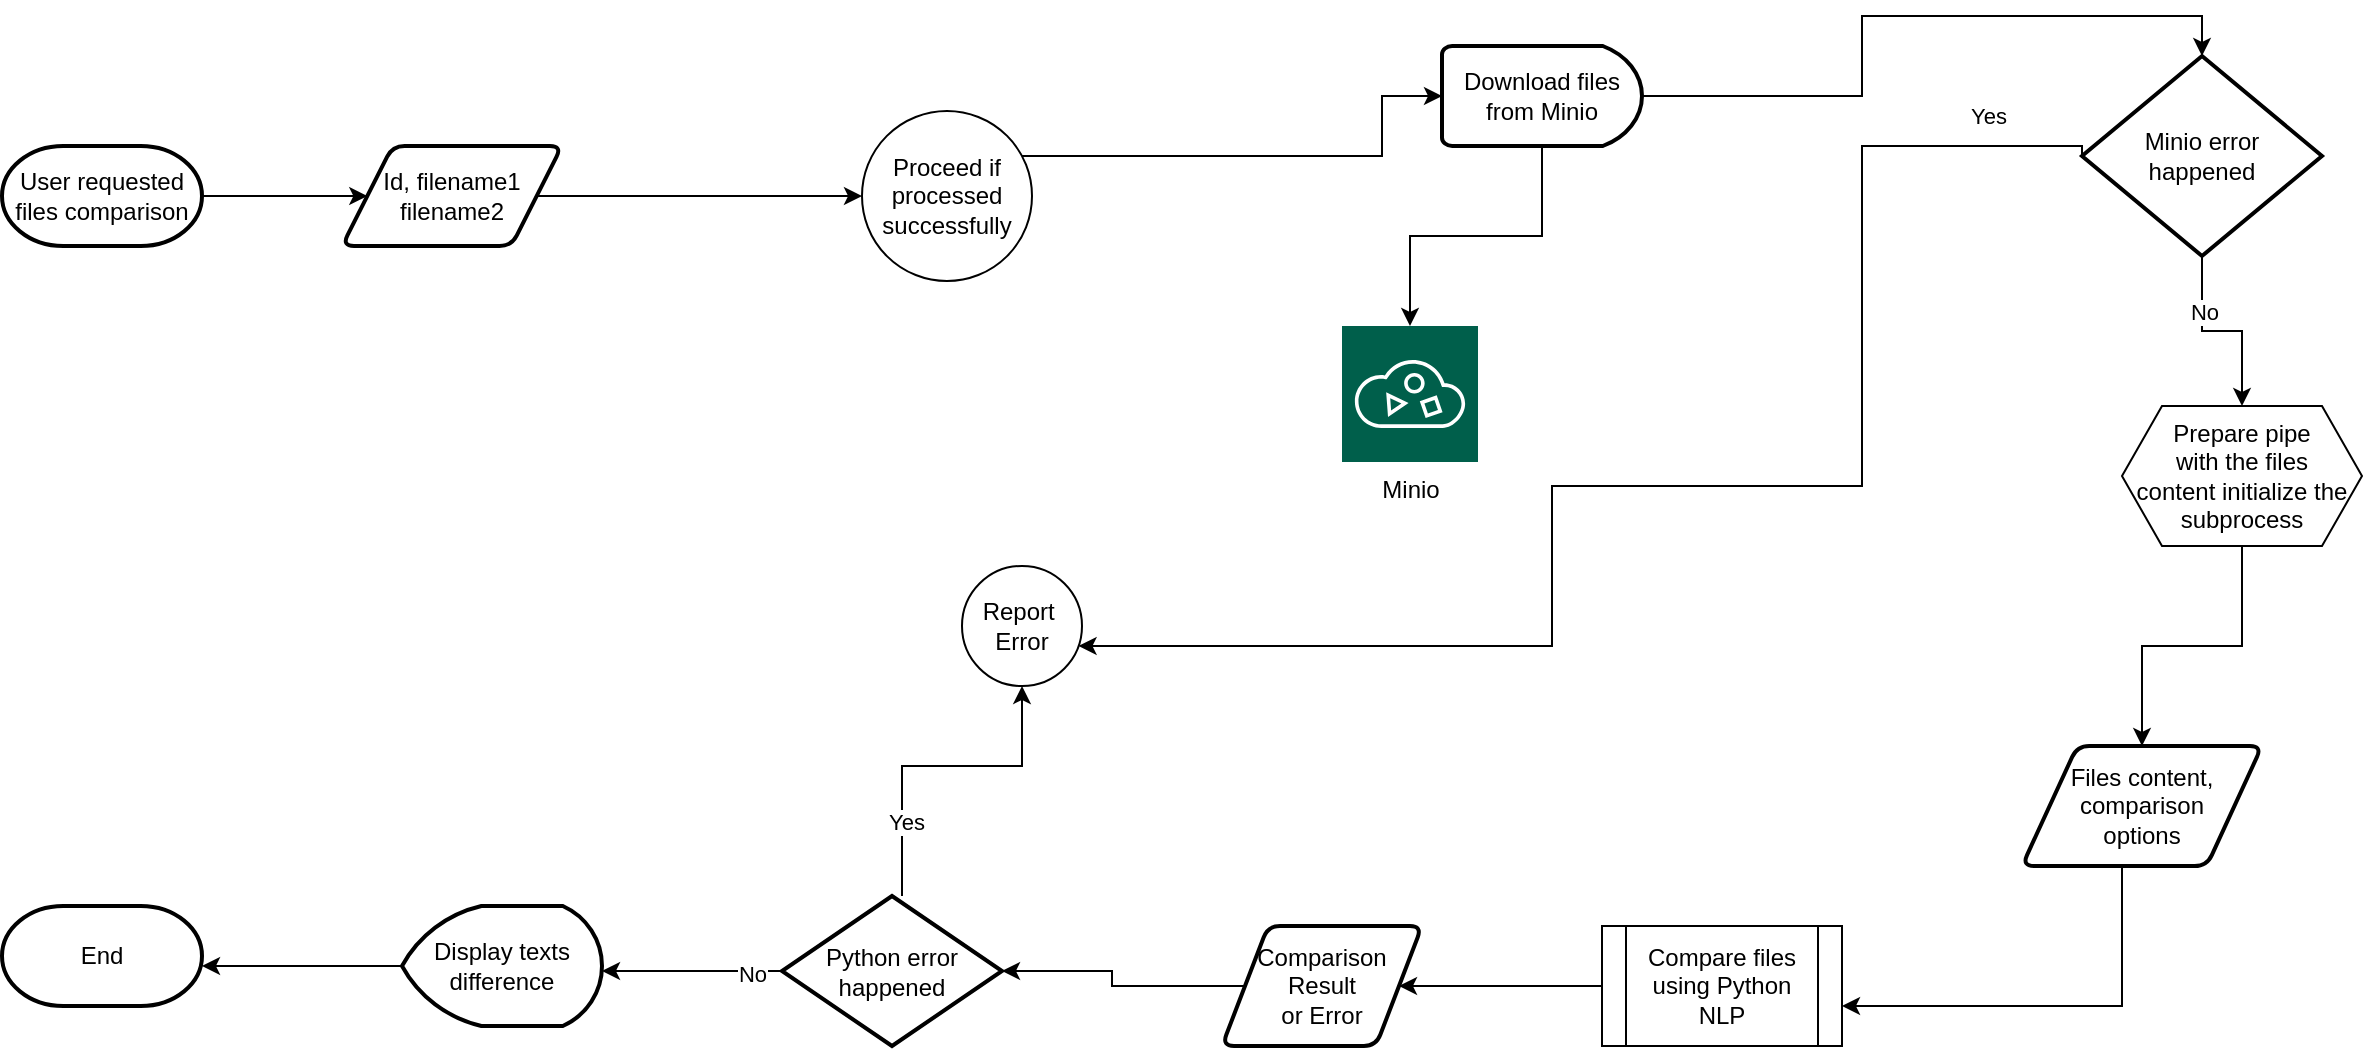 <mxfile version="13.11.0" type="device"><diagram id="kgpKYQtTHZ0yAKxKKP6v" name="Page-1"><mxGraphModel dx="1038" dy="523" grid="1" gridSize="10" guides="1" tooltips="1" connect="1" arrows="1" fold="1" page="1" pageScale="1" pageWidth="850" pageHeight="1100" math="0" shadow="0"><root><mxCell id="0"/><mxCell id="1" parent="0"/><mxCell id="IVjQcF3sH2RHtdvEik8c-23" style="edgeStyle=orthogonalEdgeStyle;rounded=0;orthogonalLoop=1;jettySize=auto;html=1;" parent="1" source="1jR7plFqrxHtSqbxZ0fP-3" target="IVjQcF3sH2RHtdvEik8c-22" edge="1"><mxGeometry relative="1" as="geometry"><mxPoint x="650" y="720" as="targetPoint"/><Array as="points"><mxPoint x="710" y="455"/><mxPoint x="710" y="425"/></Array><mxPoint x="700" y="455" as="sourcePoint"/></mxGeometry></mxCell><mxCell id="IVjQcF3sH2RHtdvEik8c-12" style="edgeStyle=orthogonalEdgeStyle;rounded=0;orthogonalLoop=1;jettySize=auto;html=1;" parent="1" source="IVjQcF3sH2RHtdvEik8c-10" target="IVjQcF3sH2RHtdvEik8c-11" edge="1"><mxGeometry relative="1" as="geometry"/></mxCell><mxCell id="IVjQcF3sH2RHtdvEik8c-10" value="User requested files comparison" style="strokeWidth=2;html=1;shape=mxgraph.flowchart.terminator;whiteSpace=wrap;" parent="1" vertex="1"><mxGeometry x="20" y="450" width="100" height="50" as="geometry"/></mxCell><mxCell id="IVjQcF3sH2RHtdvEik8c-14" style="edgeStyle=orthogonalEdgeStyle;rounded=0;orthogonalLoop=1;jettySize=auto;html=1;" parent="1" source="IVjQcF3sH2RHtdvEik8c-11" target="1jR7plFqrxHtSqbxZ0fP-3" edge="1"><mxGeometry relative="1" as="geometry"/></mxCell><mxCell id="IVjQcF3sH2RHtdvEik8c-11" value="Id, filename1&lt;br&gt;filename2" style="shape=parallelogram;html=1;strokeWidth=2;perimeter=parallelogramPerimeter;whiteSpace=wrap;rounded=1;arcSize=12;size=0.23;" parent="1" vertex="1"><mxGeometry x="190" y="450" width="110" height="50" as="geometry"/></mxCell><mxCell id="IVjQcF3sH2RHtdvEik8c-64" style="edgeStyle=orthogonalEdgeStyle;rounded=0;orthogonalLoop=1;jettySize=auto;html=1;" parent="1" source="IVjQcF3sH2RHtdvEik8c-22" target="IVjQcF3sH2RHtdvEik8c-63" edge="1"><mxGeometry relative="1" as="geometry"/></mxCell><mxCell id="1jR7plFqrxHtSqbxZ0fP-4" style="edgeStyle=orthogonalEdgeStyle;rounded=0;orthogonalLoop=1;jettySize=auto;html=1;exitX=1;exitY=0.5;exitDx=0;exitDy=0;exitPerimeter=0;entryX=0.5;entryY=0;entryDx=0;entryDy=0;entryPerimeter=0;" parent="1" source="IVjQcF3sH2RHtdvEik8c-22" target="IVjQcF3sH2RHtdvEik8c-25" edge="1"><mxGeometry relative="1" as="geometry"/></mxCell><mxCell id="IVjQcF3sH2RHtdvEik8c-22" value="Download files from Minio" style="strokeWidth=2;html=1;shape=mxgraph.flowchart.delay;whiteSpace=wrap;" parent="1" vertex="1"><mxGeometry x="740" y="400" width="100" height="50" as="geometry"/></mxCell><mxCell id="IVjQcF3sH2RHtdvEik8c-27" style="edgeStyle=orthogonalEdgeStyle;rounded=0;orthogonalLoop=1;jettySize=auto;html=1;exitX=0;exitY=0.5;exitDx=0;exitDy=0;exitPerimeter=0;" parent="1" source="IVjQcF3sH2RHtdvEik8c-25" target="1jR7plFqrxHtSqbxZ0fP-1" edge="1"><mxGeometry relative="1" as="geometry"><Array as="points"><mxPoint x="1060" y="450"/><mxPoint x="950" y="450"/><mxPoint x="950" y="620"/><mxPoint x="795" y="620"/><mxPoint x="795" y="700"/></Array><mxPoint x="580" y="700.059" as="targetPoint"/></mxGeometry></mxCell><mxCell id="IVjQcF3sH2RHtdvEik8c-28" value="Yes" style="edgeLabel;html=1;align=center;verticalAlign=middle;resizable=0;points=[];" parent="IVjQcF3sH2RHtdvEik8c-27" vertex="1" connectable="0"><mxGeometry x="-0.868" y="-2" relative="1" as="geometry"><mxPoint x="-2.06" y="-12.94" as="offset"/></mxGeometry></mxCell><mxCell id="IVjQcF3sH2RHtdvEik8c-31" style="edgeStyle=orthogonalEdgeStyle;rounded=0;orthogonalLoop=1;jettySize=auto;html=1;" parent="1" source="IVjQcF3sH2RHtdvEik8c-56" target="IVjQcF3sH2RHtdvEik8c-29" edge="1"><mxGeometry relative="1" as="geometry"/></mxCell><mxCell id="IVjQcF3sH2RHtdvEik8c-59" style="edgeStyle=orthogonalEdgeStyle;rounded=0;orthogonalLoop=1;jettySize=auto;html=1;" parent="1" source="IVjQcF3sH2RHtdvEik8c-25" target="IVjQcF3sH2RHtdvEik8c-56" edge="1"><mxGeometry relative="1" as="geometry"/></mxCell><mxCell id="IVjQcF3sH2RHtdvEik8c-60" value="No" style="edgeLabel;html=1;align=center;verticalAlign=middle;resizable=0;points=[];" parent="IVjQcF3sH2RHtdvEik8c-59" vertex="1" connectable="0"><mxGeometry x="-0.408" y="1" relative="1" as="geometry"><mxPoint as="offset"/></mxGeometry></mxCell><mxCell id="IVjQcF3sH2RHtdvEik8c-25" value="Minio error&lt;br&gt;happened" style="strokeWidth=2;html=1;shape=mxgraph.flowchart.decision;whiteSpace=wrap;" parent="1" vertex="1"><mxGeometry x="1060" y="405" width="120" height="100" as="geometry"/></mxCell><mxCell id="IVjQcF3sH2RHtdvEik8c-34" style="edgeStyle=orthogonalEdgeStyle;rounded=0;orthogonalLoop=1;jettySize=auto;html=1;" parent="1" source="IVjQcF3sH2RHtdvEik8c-29" target="IVjQcF3sH2RHtdvEik8c-33" edge="1"><mxGeometry relative="1" as="geometry"><Array as="points"><mxPoint x="1080" y="880"/></Array></mxGeometry></mxCell><mxCell id="IVjQcF3sH2RHtdvEik8c-29" value="Files content,&lt;br&gt;comparison&lt;br&gt;options" style="shape=parallelogram;html=1;strokeWidth=2;perimeter=parallelogramPerimeter;whiteSpace=wrap;rounded=1;arcSize=12;size=0.23;" parent="1" vertex="1"><mxGeometry x="1030" y="750" width="120" height="60" as="geometry"/></mxCell><mxCell id="IVjQcF3sH2RHtdvEik8c-37" style="edgeStyle=orthogonalEdgeStyle;rounded=0;orthogonalLoop=1;jettySize=auto;html=1;" parent="1" source="IVjQcF3sH2RHtdvEik8c-33" target="IVjQcF3sH2RHtdvEik8c-36" edge="1"><mxGeometry relative="1" as="geometry"/></mxCell><mxCell id="IVjQcF3sH2RHtdvEik8c-33" value="Compare files using Python NLP" style="shape=process;whiteSpace=wrap;html=1;backgroundOutline=1;" parent="1" vertex="1"><mxGeometry x="820" y="840" width="120" height="60" as="geometry"/></mxCell><mxCell id="IVjQcF3sH2RHtdvEik8c-39" style="edgeStyle=orthogonalEdgeStyle;rounded=0;orthogonalLoop=1;jettySize=auto;html=1;" parent="1" source="IVjQcF3sH2RHtdvEik8c-36" target="IVjQcF3sH2RHtdvEik8c-38" edge="1"><mxGeometry relative="1" as="geometry"/></mxCell><mxCell id="IVjQcF3sH2RHtdvEik8c-36" value="Comparison&lt;br&gt;Result&lt;br&gt;or Error" style="shape=parallelogram;html=1;strokeWidth=2;perimeter=parallelogramPerimeter;whiteSpace=wrap;rounded=1;arcSize=12;size=0.23;" parent="1" vertex="1"><mxGeometry x="630" y="840" width="100" height="60" as="geometry"/></mxCell><mxCell id="IVjQcF3sH2RHtdvEik8c-49" style="edgeStyle=orthogonalEdgeStyle;rounded=0;orthogonalLoop=1;jettySize=auto;html=1;" parent="1" source="IVjQcF3sH2RHtdvEik8c-38" target="1jR7plFqrxHtSqbxZ0fP-1" edge="1"><mxGeometry relative="1" as="geometry"><mxPoint x="525" y="720" as="targetPoint"/><Array as="points"><mxPoint x="470" y="760"/><mxPoint x="530" y="760"/></Array></mxGeometry></mxCell><mxCell id="IVjQcF3sH2RHtdvEik8c-50" value="Yes" style="edgeLabel;html=1;align=center;verticalAlign=middle;resizable=0;points=[];" parent="IVjQcF3sH2RHtdvEik8c-49" vertex="1" connectable="0"><mxGeometry x="-0.545" y="-2" relative="1" as="geometry"><mxPoint as="offset"/></mxGeometry></mxCell><mxCell id="IVjQcF3sH2RHtdvEik8c-51" style="edgeStyle=orthogonalEdgeStyle;rounded=0;orthogonalLoop=1;jettySize=auto;html=1;" parent="1" source="IVjQcF3sH2RHtdvEik8c-38" target="IVjQcF3sH2RHtdvEik8c-40" edge="1"><mxGeometry relative="1" as="geometry"><Array as="points"><mxPoint x="260" y="870"/></Array></mxGeometry></mxCell><mxCell id="IVjQcF3sH2RHtdvEik8c-52" value="No" style="edgeLabel;html=1;align=center;verticalAlign=middle;resizable=0;points=[];" parent="IVjQcF3sH2RHtdvEik8c-51" vertex="1" connectable="0"><mxGeometry x="-0.655" y="1" relative="1" as="geometry"><mxPoint as="offset"/></mxGeometry></mxCell><mxCell id="IVjQcF3sH2RHtdvEik8c-38" value="Python error&lt;br&gt;happened" style="strokeWidth=2;html=1;shape=mxgraph.flowchart.decision;whiteSpace=wrap;" parent="1" vertex="1"><mxGeometry x="410" y="825" width="110" height="75" as="geometry"/></mxCell><mxCell id="IVjQcF3sH2RHtdvEik8c-53" style="edgeStyle=orthogonalEdgeStyle;rounded=0;orthogonalLoop=1;jettySize=auto;html=1;" parent="1" source="IVjQcF3sH2RHtdvEik8c-40" target="IVjQcF3sH2RHtdvEik8c-45" edge="1"><mxGeometry relative="1" as="geometry"><Array as="points"><mxPoint x="90" y="870"/></Array></mxGeometry></mxCell><mxCell id="IVjQcF3sH2RHtdvEik8c-40" value="Display texts&lt;br&gt;difference" style="strokeWidth=2;html=1;shape=mxgraph.flowchart.display;whiteSpace=wrap;" parent="1" vertex="1"><mxGeometry x="220" y="830" width="100" height="60" as="geometry"/></mxCell><mxCell id="IVjQcF3sH2RHtdvEik8c-45" value="End" style="strokeWidth=2;html=1;shape=mxgraph.flowchart.terminator;whiteSpace=wrap;" parent="1" vertex="1"><mxGeometry x="20" y="830" width="100" height="50" as="geometry"/></mxCell><mxCell id="IVjQcF3sH2RHtdvEik8c-56" value="Prepare pipe&lt;br&gt;with the files&lt;br&gt;content initialize the subprocess" style="shape=hexagon;perimeter=hexagonPerimeter2;whiteSpace=wrap;html=1;fixedSize=1;" parent="1" vertex="1"><mxGeometry x="1080" y="580" width="120" height="70" as="geometry"/></mxCell><mxCell id="IVjQcF3sH2RHtdvEik8c-63" value="Minio" style="pointerEvents=1;shadow=0;dashed=0;html=1;strokeColor=none;fillColor=#005F4B;labelPosition=center;verticalLabelPosition=bottom;verticalAlign=top;align=center;outlineConnect=0;shape=mxgraph.veeam2.object_storage;" parent="1" vertex="1"><mxGeometry x="690" y="540" width="68" height="68" as="geometry"/></mxCell><mxCell id="1jR7plFqrxHtSqbxZ0fP-1" value="Report&amp;nbsp;&lt;br&gt;Error" style="ellipse;whiteSpace=wrap;html=1;aspect=fixed;" parent="1" vertex="1"><mxGeometry x="500" y="660" width="60" height="60" as="geometry"/></mxCell><mxCell id="1jR7plFqrxHtSqbxZ0fP-3" value="Proceed if&lt;br&gt;processed successfully" style="ellipse;whiteSpace=wrap;html=1;aspect=fixed;" parent="1" vertex="1"><mxGeometry x="450" y="432.5" width="85" height="85" as="geometry"/></mxCell></root></mxGraphModel></diagram></mxfile>